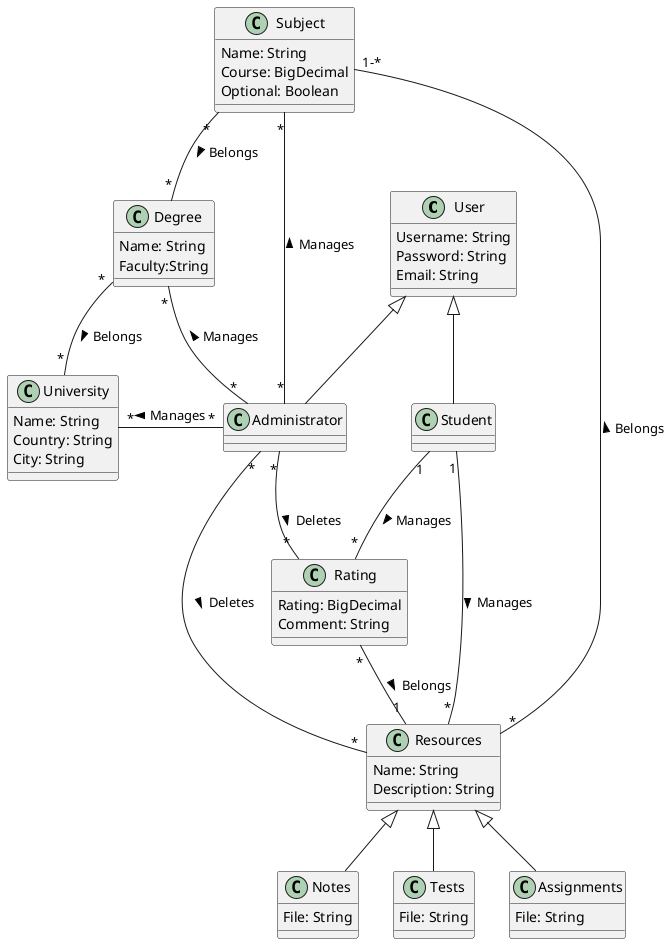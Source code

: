 @startuml
class User{
    Username: String
    Password: String
    Email: String
}

class Student extends User{
}

class Administrator extends User{
}

class University{
    Name: String
    Country: String
    City: String
}

class Degree{
    Name: String
    Faculty:String
}

class Subject{
    Name: String
    Course: BigDecimal
    Optional: Boolean
}

class Resources{
    Name: String
    Description: String
}

class Notes extends Resources{
    File: String
}

class Tests extends Resources{
    File: String
}

class Assignments extends Resources{
    File: String
}

class Rating{
    Rating: BigDecimal
    Comment: String
}


Student "1" -- "*" Resources: Manages >
Student "1" -- "*" Rating: Manages >
Administrator "*" --left-- "*" University: Manages >
Administrator "*" --left-- "*" Degree: Manages >
Administrator "*" --left-- "*" Subject: Manages >
Administrator "*" -- "*" Resources: Deletes >
Administrator "*" -- "*" Rating: Deletes >
Rating "*" -- "1" Resources: Belongs >
Resources "*" -- "1-*" Subject: Belongs >
Subject "*" -- "*" Degree: Belongs >
Degree "*" -- "*" University: Belongs >
@enduml